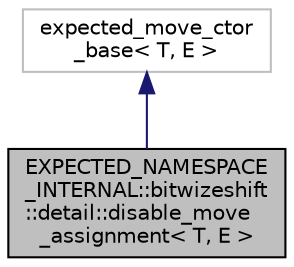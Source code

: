 digraph "EXPECTED_NAMESPACE_INTERNAL::bitwizeshift::detail::disable_move_assignment&lt; T, E &gt;"
{
  edge [fontname="Helvetica",fontsize="10",labelfontname="Helvetica",labelfontsize="10"];
  node [fontname="Helvetica",fontsize="10",shape=record];
  Node0 [label="EXPECTED_NAMESPACE\l_INTERNAL::bitwizeshift\l::detail::disable_move\l_assignment\< T, E \>",height=0.2,width=0.4,color="black", fillcolor="grey75", style="filled", fontcolor="black"];
  Node1 -> Node0 [dir="back",color="midnightblue",fontsize="10",style="solid",fontname="Helvetica"];
  Node1 [label="expected_move_ctor\l_base\< T, E \>",height=0.2,width=0.4,color="grey75", fillcolor="white", style="filled"];
}
